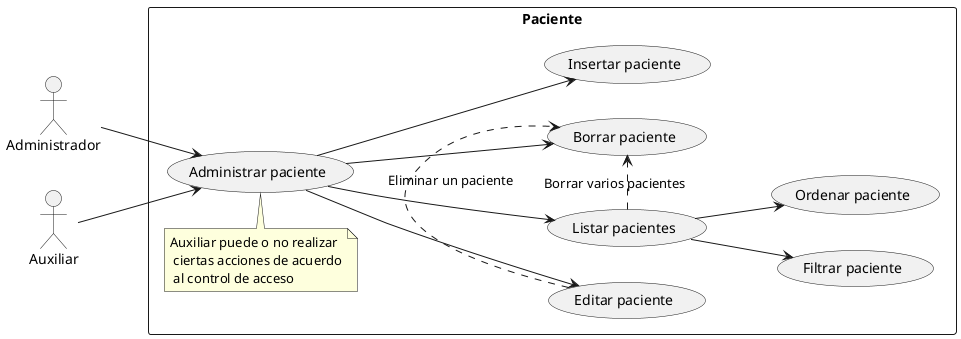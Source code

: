 @startuml
left to right direction
actor Administrador
actor Auxiliar

rectangle Paciente {
  usecase "Administrar paciente" as CRUD
  usecase "Insertar paciente" as C
  usecase "Listar pacientes" as R
  usecase "Editar paciente" as U
  usecase "Borrar paciente" as D
  usecase "Filtrar paciente" as Searchable
  usecase "Ordenar paciente" as Sortable
  note "Auxiliar puede o no realizar\r\n ciertas acciones de acuerdo\r\n al control de acceso" as Acl
}

CRUD --> C
CRUD --> R
CRUD --> U
CRUD --> D

R --> Searchable
R --> Sortable
U .> D: "Eliminar un paciente"
R .> D: "Borrar varios pacientes"

Administrador --> CRUD
Auxiliar --> CRUD
Acl -> CRUD
@enduml